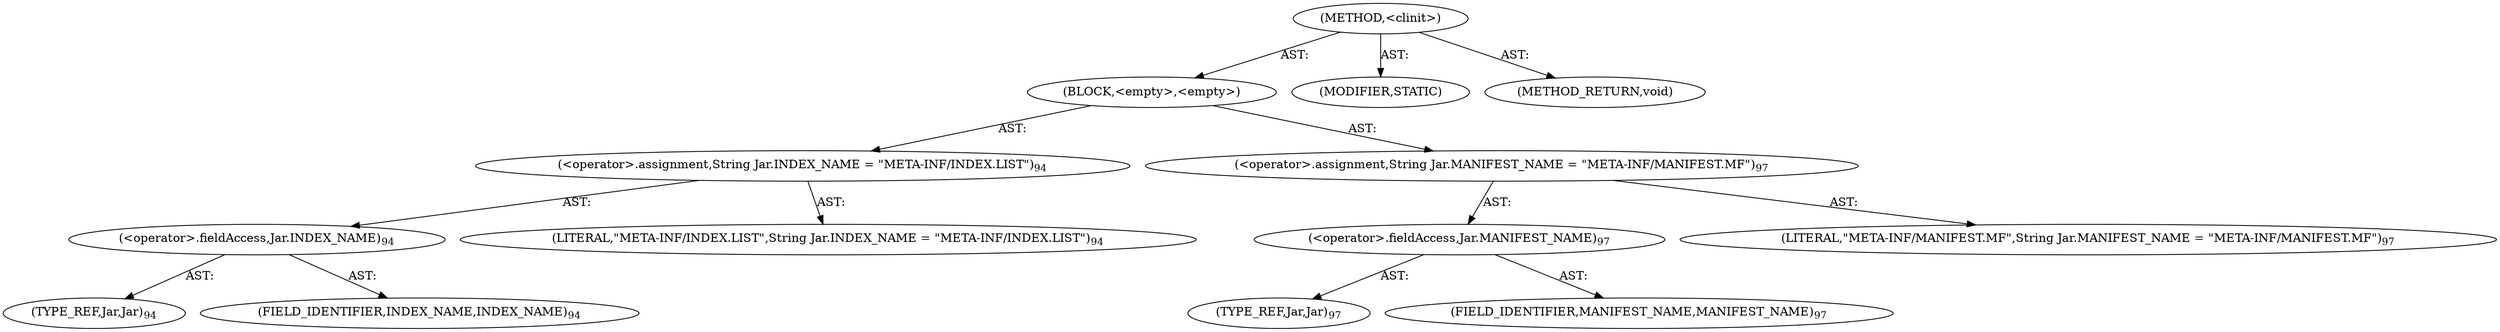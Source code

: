 digraph "&lt;clinit&gt;" {  
"111669149721" [label = <(METHOD,&lt;clinit&gt;)> ]
"25769803890" [label = <(BLOCK,&lt;empty&gt;,&lt;empty&gt;)> ]
"30064771510" [label = <(&lt;operator&gt;.assignment,String Jar.INDEX_NAME = &quot;META-INF/INDEX.LIST&quot;)<SUB>94</SUB>> ]
"30064771511" [label = <(&lt;operator&gt;.fieldAccess,Jar.INDEX_NAME)<SUB>94</SUB>> ]
"180388626440" [label = <(TYPE_REF,Jar,Jar)<SUB>94</SUB>> ]
"55834574933" [label = <(FIELD_IDENTIFIER,INDEX_NAME,INDEX_NAME)<SUB>94</SUB>> ]
"90194313319" [label = <(LITERAL,&quot;META-INF/INDEX.LIST&quot;,String Jar.INDEX_NAME = &quot;META-INF/INDEX.LIST&quot;)<SUB>94</SUB>> ]
"30064771512" [label = <(&lt;operator&gt;.assignment,String Jar.MANIFEST_NAME = &quot;META-INF/MANIFEST.MF&quot;)<SUB>97</SUB>> ]
"30064771513" [label = <(&lt;operator&gt;.fieldAccess,Jar.MANIFEST_NAME)<SUB>97</SUB>> ]
"180388626441" [label = <(TYPE_REF,Jar,Jar)<SUB>97</SUB>> ]
"55834574934" [label = <(FIELD_IDENTIFIER,MANIFEST_NAME,MANIFEST_NAME)<SUB>97</SUB>> ]
"90194313320" [label = <(LITERAL,&quot;META-INF/MANIFEST.MF&quot;,String Jar.MANIFEST_NAME = &quot;META-INF/MANIFEST.MF&quot;)<SUB>97</SUB>> ]
"133143986243" [label = <(MODIFIER,STATIC)> ]
"128849018905" [label = <(METHOD_RETURN,void)> ]
  "111669149721" -> "25769803890"  [ label = "AST: "] 
  "111669149721" -> "133143986243"  [ label = "AST: "] 
  "111669149721" -> "128849018905"  [ label = "AST: "] 
  "25769803890" -> "30064771510"  [ label = "AST: "] 
  "25769803890" -> "30064771512"  [ label = "AST: "] 
  "30064771510" -> "30064771511"  [ label = "AST: "] 
  "30064771510" -> "90194313319"  [ label = "AST: "] 
  "30064771511" -> "180388626440"  [ label = "AST: "] 
  "30064771511" -> "55834574933"  [ label = "AST: "] 
  "30064771512" -> "30064771513"  [ label = "AST: "] 
  "30064771512" -> "90194313320"  [ label = "AST: "] 
  "30064771513" -> "180388626441"  [ label = "AST: "] 
  "30064771513" -> "55834574934"  [ label = "AST: "] 
}
